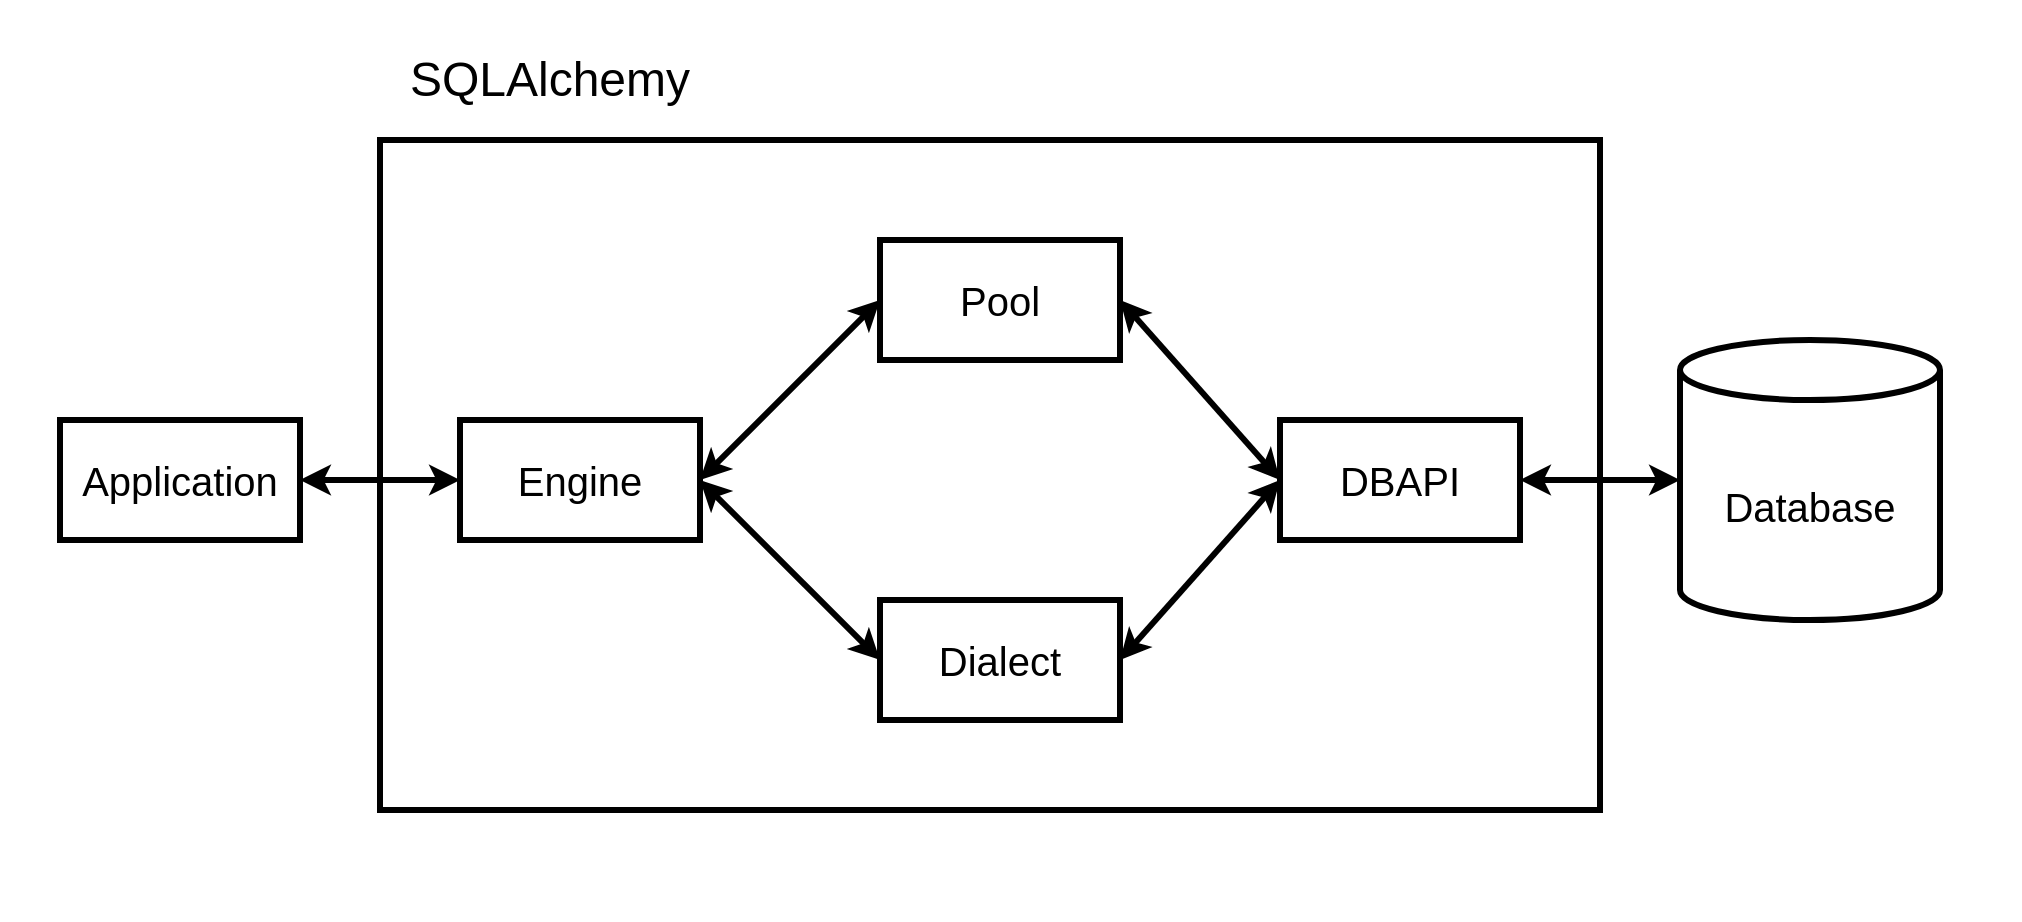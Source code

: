<mxfile>
    <diagram id="Y7z0HMh3xh6CDG6NRZ4K" name="Page-1">
        <mxGraphModel dx="1203" dy="844" grid="1" gridSize="10" guides="1" tooltips="1" connect="1" arrows="1" fold="1" page="1" pageScale="1" pageWidth="827" pageHeight="1169" math="0" shadow="0">
            <root>
                <mxCell id="0"/>
                <mxCell id="1" parent="0"/>
                <mxCell id="2" value="" style="rounded=0;whiteSpace=wrap;html=1;fillColor=#FFFFFF;strokeColor=none;" vertex="1" parent="1">
                    <mxGeometry x="10" y="70" width="1010" height="460" as="geometry"/>
                </mxCell>
                <mxCell id="3" value="&lt;font style=&quot;font-size: 20px&quot; color=&quot;#000000&quot;&gt;Application&lt;/font&gt;" style="rounded=0;whiteSpace=wrap;html=1;fillColor=none;strokeColor=#000000;strokeWidth=3;" vertex="1" parent="1">
                    <mxGeometry x="40" y="280" width="120" height="60" as="geometry"/>
                </mxCell>
                <mxCell id="4" value="&lt;font style=&quot;font-size: 20px&quot; color=&quot;#000000&quot;&gt;Engine&lt;/font&gt;" style="rounded=0;whiteSpace=wrap;html=1;fillColor=none;strokeColor=#000000;strokeWidth=3;" vertex="1" parent="1">
                    <mxGeometry x="240" y="280" width="120" height="60" as="geometry"/>
                </mxCell>
                <mxCell id="5" value="&lt;font style=&quot;font-size: 20px&quot; color=&quot;#000000&quot;&gt;Dialect&lt;/font&gt;" style="rounded=0;whiteSpace=wrap;html=1;fillColor=none;strokeColor=#000000;strokeWidth=3;" vertex="1" parent="1">
                    <mxGeometry x="450" y="370" width="120" height="60" as="geometry"/>
                </mxCell>
                <mxCell id="6" value="&lt;font style=&quot;font-size: 20px&quot; color=&quot;#000000&quot;&gt;DBAPI&lt;/font&gt;" style="rounded=0;whiteSpace=wrap;html=1;fillColor=none;strokeColor=#000000;strokeWidth=3;" vertex="1" parent="1">
                    <mxGeometry x="650" y="280" width="120" height="60" as="geometry"/>
                </mxCell>
                <mxCell id="7" value="&lt;font color=&quot;#000000&quot; style=&quot;font-size: 20px&quot;&gt;Database&lt;/font&gt;" style="shape=cylinder3;whiteSpace=wrap;html=1;boundedLbl=1;backgroundOutline=1;size=15;strokeColor=#000000;strokeWidth=3;fillColor=none;" vertex="1" parent="1">
                    <mxGeometry x="850" y="240" width="130" height="140" as="geometry"/>
                </mxCell>
                <mxCell id="8" value="&lt;font style=&quot;font-size: 20px&quot; color=&quot;#000000&quot;&gt;Pool&lt;/font&gt;" style="rounded=0;whiteSpace=wrap;html=1;fillColor=none;strokeColor=#000000;strokeWidth=3;" vertex="1" parent="1">
                    <mxGeometry x="450" y="190" width="120" height="60" as="geometry"/>
                </mxCell>
                <mxCell id="9" value="" style="endArrow=classic;startArrow=classic;html=1;strokeWidth=3;strokeColor=#000000;entryX=1;entryY=0.5;entryDx=0;entryDy=0;exitX=0;exitY=0.5;exitDx=0;exitDy=0;" edge="1" parent="1" source="4" target="3">
                    <mxGeometry width="50" height="50" relative="1" as="geometry">
                        <mxPoint x="540" y="220" as="sourcePoint"/>
                        <mxPoint x="590" y="170" as="targetPoint"/>
                    </mxGeometry>
                </mxCell>
                <mxCell id="10" value="" style="endArrow=classic;startArrow=classic;html=1;strokeWidth=3;strokeColor=#000000;entryX=1;entryY=0.5;entryDx=0;entryDy=0;exitX=0;exitY=0.5;exitDx=0;exitDy=0;" edge="1" parent="1" source="8" target="4">
                    <mxGeometry width="50" height="50" relative="1" as="geometry">
                        <mxPoint x="330" y="470" as="sourcePoint"/>
                        <mxPoint x="250" y="470" as="targetPoint"/>
                    </mxGeometry>
                </mxCell>
                <mxCell id="11" value="" style="endArrow=classic;startArrow=classic;html=1;strokeWidth=3;strokeColor=#000000;entryX=1;entryY=0.5;entryDx=0;entryDy=0;exitX=0;exitY=0.5;exitDx=0;exitDy=0;" edge="1" parent="1" source="6" target="5">
                    <mxGeometry width="50" height="50" relative="1" as="geometry">
                        <mxPoint x="460" y="230" as="sourcePoint"/>
                        <mxPoint x="370" y="320" as="targetPoint"/>
                    </mxGeometry>
                </mxCell>
                <mxCell id="12" value="" style="endArrow=classic;startArrow=classic;html=1;strokeWidth=3;strokeColor=#000000;entryX=1;entryY=0.5;entryDx=0;entryDy=0;exitX=0;exitY=0.5;exitDx=0;exitDy=0;" edge="1" parent="1" source="6" target="8">
                    <mxGeometry width="50" height="50" relative="1" as="geometry">
                        <mxPoint x="470" y="240" as="sourcePoint"/>
                        <mxPoint x="380" y="330" as="targetPoint"/>
                    </mxGeometry>
                </mxCell>
                <mxCell id="13" value="" style="endArrow=classic;startArrow=classic;html=1;strokeWidth=3;strokeColor=#000000;entryX=1;entryY=0.5;entryDx=0;entryDy=0;exitX=0;exitY=0.5;exitDx=0;exitDy=0;" edge="1" parent="1" source="5" target="4">
                    <mxGeometry width="50" height="50" relative="1" as="geometry">
                        <mxPoint x="450" y="410" as="sourcePoint"/>
                        <mxPoint x="390" y="340" as="targetPoint"/>
                    </mxGeometry>
                </mxCell>
                <mxCell id="14" value="" style="endArrow=classic;startArrow=classic;html=1;strokeWidth=3;strokeColor=#000000;entryX=1;entryY=0.5;entryDx=0;entryDy=0;exitX=0;exitY=0.5;exitDx=0;exitDy=0;exitPerimeter=0;" edge="1" parent="1" source="7" target="6">
                    <mxGeometry width="50" height="50" relative="1" as="geometry">
                        <mxPoint x="470" y="240" as="sourcePoint"/>
                        <mxPoint x="380" y="330" as="targetPoint"/>
                    </mxGeometry>
                </mxCell>
                <mxCell id="15" value="" style="rounded=0;whiteSpace=wrap;html=1;fillColor=none;strokeColor=#000000;strokeWidth=3;" vertex="1" parent="1">
                    <mxGeometry x="200" y="140" width="610" height="335" as="geometry"/>
                </mxCell>
                <mxCell id="16" value="&lt;font style=&quot;font-size: 24px&quot; color=&quot;#000000&quot;&gt;SQLAlchemy&lt;/font&gt;" style="text;html=1;strokeColor=none;fillColor=none;align=center;verticalAlign=middle;whiteSpace=wrap;rounded=0;" vertex="1" parent="1">
                    <mxGeometry x="200" y="90" width="170" height="40" as="geometry"/>
                </mxCell>
            </root>
        </mxGraphModel>
    </diagram>
</mxfile>
